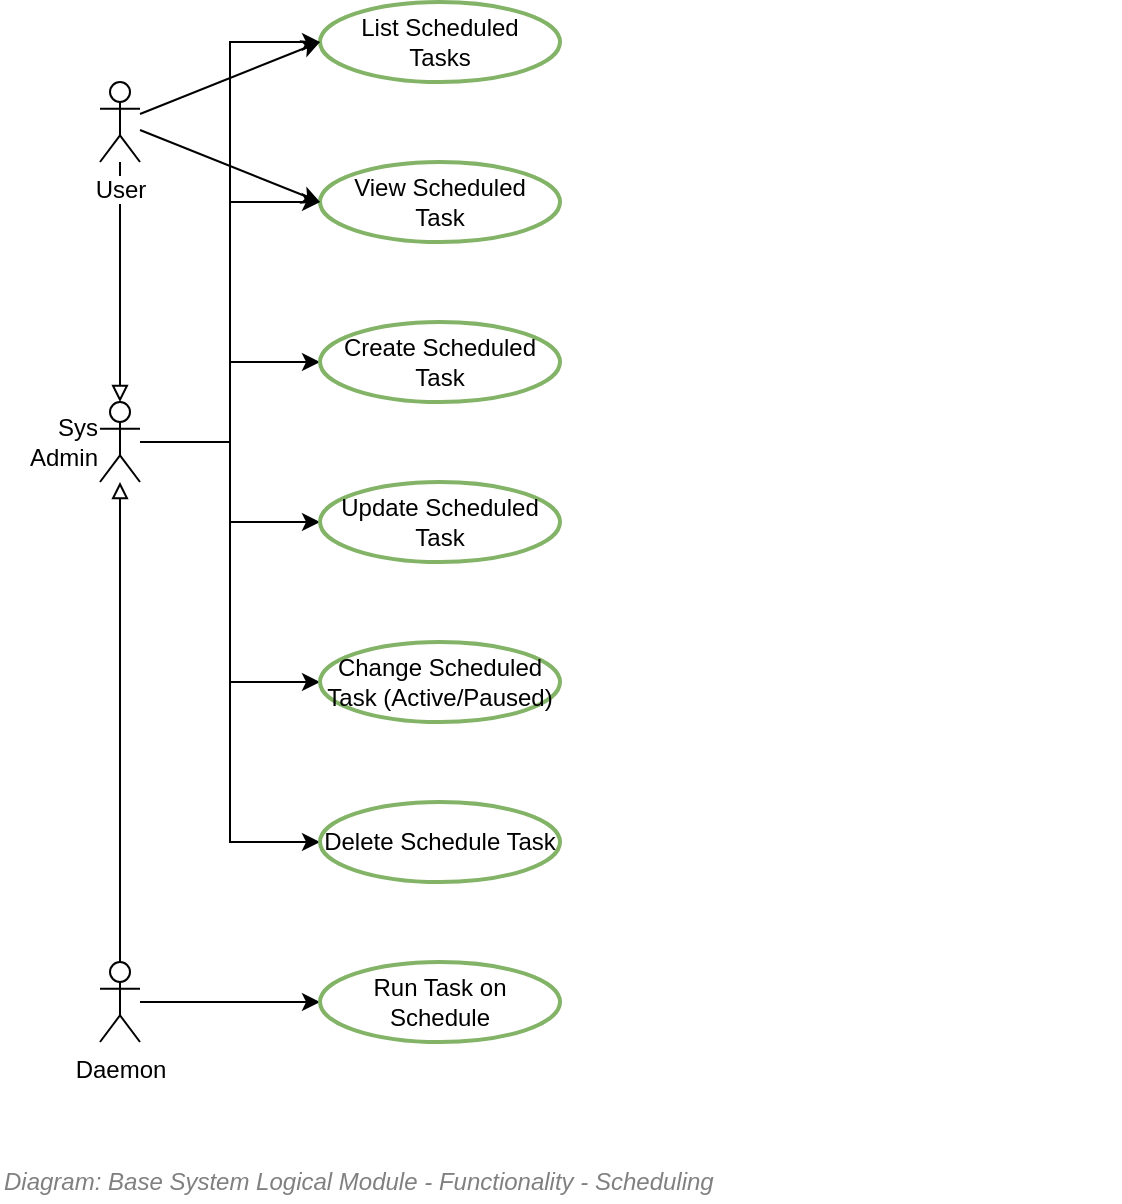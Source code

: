 <mxfile compressed="false" version="18.0.8" type="google">
  <diagram name="Functionality/System Logical Module/Scheduled Tasks" id="SOeO_8X5a3N5y0ZqyGSG">
    <mxGraphModel grid="1" page="1" gridSize="10" guides="1" tooltips="1" connect="1" arrows="1" fold="1" pageScale="1" pageWidth="827" pageHeight="1169" math="0" shadow="0">
      <root>
        <mxCell id="OM8NRhFuQUq9bNH01V5G-0" />
        <mxCell id="OM8NRhFuQUq9bNH01V5G-1" value="Diagram/Use Cases" parent="OM8NRhFuQUq9bNH01V5G-0" />
        <mxCell id="PXaz9dUa9yEy_tTSe90J-0" value="&lt;font style=&quot;font-size: 12px ; font-weight: normal&quot;&gt;&lt;i&gt;&lt;span style=&quot;font-size: 12px&quot;&gt;Diagram: Base System Logical Module -&amp;nbsp;&lt;/span&gt;&lt;span style=&quot;font-size: 12px&quot;&gt;Functionality -&amp;nbsp;&lt;/span&gt;Scheduling&lt;/i&gt;&lt;/font&gt;" style="text;strokeColor=none;fillColor=none;html=1;fontSize=12;fontStyle=1;verticalAlign=middle;align=left;shadow=0;glass=0;comic=0;opacity=30;fontColor=#808080;" vertex="1" parent="OM8NRhFuQUq9bNH01V5G-1">
          <mxGeometry x="120" y="700" width="520" height="20" as="geometry" />
        </mxCell>
        <mxCell id="42suX4OQcUf3UpnRtS2N-9" style="edgeStyle=orthogonalEdgeStyle;rounded=0;orthogonalLoop=1;jettySize=auto;html=1;entryX=0;entryY=0.5;entryDx=0;entryDy=0;strokeColor=#000000;strokeWidth=1;" edge="1" parent="OM8NRhFuQUq9bNH01V5G-1" source="42suX4OQcUf3UpnRtS2N-0" target="42suX4OQcUf3UpnRtS2N-1">
          <mxGeometry relative="1" as="geometry" />
        </mxCell>
        <mxCell id="42suX4OQcUf3UpnRtS2N-10" style="edgeStyle=orthogonalEdgeStyle;rounded=0;orthogonalLoop=1;jettySize=auto;html=1;entryX=0;entryY=0.5;entryDx=0;entryDy=0;strokeColor=#000000;strokeWidth=1;" edge="1" parent="OM8NRhFuQUq9bNH01V5G-1" source="42suX4OQcUf3UpnRtS2N-0" target="42suX4OQcUf3UpnRtS2N-2">
          <mxGeometry relative="1" as="geometry" />
        </mxCell>
        <mxCell id="42suX4OQcUf3UpnRtS2N-11" style="edgeStyle=orthogonalEdgeStyle;rounded=0;orthogonalLoop=1;jettySize=auto;html=1;entryX=0;entryY=0.5;entryDx=0;entryDy=0;strokeColor=#000000;strokeWidth=1;" edge="1" parent="OM8NRhFuQUq9bNH01V5G-1" source="42suX4OQcUf3UpnRtS2N-0" target="42suX4OQcUf3UpnRtS2N-3">
          <mxGeometry relative="1" as="geometry" />
        </mxCell>
        <mxCell id="42suX4OQcUf3UpnRtS2N-12" style="edgeStyle=orthogonalEdgeStyle;rounded=0;orthogonalLoop=1;jettySize=auto;html=1;entryX=0;entryY=0.5;entryDx=0;entryDy=0;strokeColor=#000000;strokeWidth=1;" edge="1" parent="OM8NRhFuQUq9bNH01V5G-1" source="42suX4OQcUf3UpnRtS2N-0" target="42suX4OQcUf3UpnRtS2N-4">
          <mxGeometry relative="1" as="geometry" />
        </mxCell>
        <mxCell id="42suX4OQcUf3UpnRtS2N-0" value="Sys&lt;br&gt;Admin" style="shape=umlActor;verticalLabelPosition=middle;labelBackgroundColor=#ffffff;verticalAlign=middle;html=1;comic=0;strokeColor=#000000;strokeWidth=1;fillColor=none;gradientColor=#ffffff;fontSize=12;align=right;labelPosition=left;" vertex="1" parent="OM8NRhFuQUq9bNH01V5G-1">
          <mxGeometry x="170" y="320" width="20" height="40" as="geometry" />
        </mxCell>
        <mxCell id="42suX4OQcUf3UpnRtS2N-1" value="Create Scheduled Task" style="ellipse;whiteSpace=wrap;html=1;comic=1;strokeColor=#82b366;strokeWidth=2;fontSize=12;align=center;fillColor=none;" vertex="1" parent="OM8NRhFuQUq9bNH01V5G-1">
          <mxGeometry x="280" y="280" width="120" height="40" as="geometry" />
        </mxCell>
        <mxCell id="42suX4OQcUf3UpnRtS2N-2" value="Update Scheduled Task" style="ellipse;whiteSpace=wrap;html=1;comic=1;strokeColor=#82b366;strokeWidth=2;fontSize=12;align=center;fillColor=none;" vertex="1" parent="OM8NRhFuQUq9bNH01V5G-1">
          <mxGeometry x="280" y="360" width="120" height="40" as="geometry" />
        </mxCell>
        <mxCell id="42suX4OQcUf3UpnRtS2N-3" value="Change Scheduled&lt;br&gt;Task (Active/Paused)" style="ellipse;whiteSpace=wrap;html=1;comic=1;strokeColor=#82b366;strokeWidth=2;fontSize=12;align=center;fillColor=none;" vertex="1" parent="OM8NRhFuQUq9bNH01V5G-1">
          <mxGeometry x="280" y="440" width="120" height="40" as="geometry" />
        </mxCell>
        <mxCell id="42suX4OQcUf3UpnRtS2N-4" value="Delete Schedule Task" style="ellipse;whiteSpace=wrap;html=1;comic=1;strokeColor=#82b366;strokeWidth=2;fontSize=12;align=center;fillColor=none;" vertex="1" parent="OM8NRhFuQUq9bNH01V5G-1">
          <mxGeometry x="280" y="520" width="120" height="40" as="geometry" />
        </mxCell>
        <mxCell id="42suX4OQcUf3UpnRtS2N-8" style="edgeStyle=orthogonalEdgeStyle;rounded=0;orthogonalLoop=1;jettySize=auto;html=1;entryX=0;entryY=0.5;entryDx=0;entryDy=0;strokeWidth=1;" edge="1" parent="OM8NRhFuQUq9bNH01V5G-1" source="42suX4OQcUf3UpnRtS2N-6" target="42suX4OQcUf3UpnRtS2N-7">
          <mxGeometry relative="1" as="geometry" />
        </mxCell>
        <mxCell id="42suX4OQcUf3UpnRtS2N-22" style="edgeStyle=none;rounded=0;orthogonalLoop=1;jettySize=auto;html=1;endArrow=block;endFill=0;strokeColor=#000000;strokeWidth=1;" edge="1" parent="OM8NRhFuQUq9bNH01V5G-1" source="42suX4OQcUf3UpnRtS2N-6" target="42suX4OQcUf3UpnRtS2N-0">
          <mxGeometry relative="1" as="geometry">
            <mxPoint x="140" y="400" as="targetPoint" />
          </mxGeometry>
        </mxCell>
        <mxCell id="42suX4OQcUf3UpnRtS2N-6" value="Daemon" style="shape=umlActor;verticalLabelPosition=bottom;labelBackgroundColor=#ffffff;verticalAlign=top;html=1;comic=0;strokeColor=#000000;strokeWidth=1;fillColor=none;gradientColor=#ffffff;fontSize=12;align=center;" vertex="1" parent="OM8NRhFuQUq9bNH01V5G-1">
          <mxGeometry x="170" y="600" width="20" height="40" as="geometry" />
        </mxCell>
        <mxCell id="42suX4OQcUf3UpnRtS2N-7" value="Run Task on Schedule" style="ellipse;whiteSpace=wrap;html=1;comic=1;strokeColor=#82b366;strokeWidth=2;fontSize=12;align=center;fillColor=none;" vertex="1" parent="OM8NRhFuQUq9bNH01V5G-1">
          <mxGeometry x="280" y="600" width="120" height="40" as="geometry" />
        </mxCell>
        <mxCell id="42suX4OQcUf3UpnRtS2N-13" value="View Scheduled&lt;br&gt;Task" style="ellipse;whiteSpace=wrap;html=1;comic=1;strokeColor=#82b366;strokeWidth=2;fontSize=12;align=center;fillColor=none;" vertex="1" parent="OM8NRhFuQUq9bNH01V5G-1">
          <mxGeometry x="280" y="200" width="120" height="40" as="geometry" />
        </mxCell>
        <mxCell id="42suX4OQcUf3UpnRtS2N-14" value="List Scheduled&lt;br&gt;Tasks" style="ellipse;whiteSpace=wrap;html=1;comic=1;strokeColor=#82b366;strokeWidth=2;fontSize=12;align=center;fillColor=none;" vertex="1" parent="OM8NRhFuQUq9bNH01V5G-1">
          <mxGeometry x="280" y="120" width="120" height="40" as="geometry" />
        </mxCell>
        <mxCell id="42suX4OQcUf3UpnRtS2N-16" style="rounded=0;orthogonalLoop=1;jettySize=auto;html=1;entryX=0;entryY=0.5;entryDx=0;entryDy=0;strokeColor=#000000;strokeWidth=1;" edge="1" parent="OM8NRhFuQUq9bNH01V5G-1" source="42suX4OQcUf3UpnRtS2N-15" target="42suX4OQcUf3UpnRtS2N-14">
          <mxGeometry relative="1" as="geometry" />
        </mxCell>
        <mxCell id="42suX4OQcUf3UpnRtS2N-17" style="rounded=0;orthogonalLoop=1;jettySize=auto;html=1;entryX=0;entryY=0.5;entryDx=0;entryDy=0;strokeColor=#000000;strokeWidth=1;" edge="1" parent="OM8NRhFuQUq9bNH01V5G-1" source="42suX4OQcUf3UpnRtS2N-15" target="42suX4OQcUf3UpnRtS2N-13">
          <mxGeometry relative="1" as="geometry" />
        </mxCell>
        <mxCell id="42suX4OQcUf3UpnRtS2N-21" style="edgeStyle=none;rounded=0;orthogonalLoop=1;jettySize=auto;html=1;entryX=0.5;entryY=0;entryDx=0;entryDy=0;entryPerimeter=0;strokeColor=#000000;strokeWidth=1;endArrow=block;endFill=0;" edge="1" parent="OM8NRhFuQUq9bNH01V5G-1" source="42suX4OQcUf3UpnRtS2N-15" target="42suX4OQcUf3UpnRtS2N-0">
          <mxGeometry relative="1" as="geometry" />
        </mxCell>
        <mxCell id="42suX4OQcUf3UpnRtS2N-15" value="User" style="shape=umlActor;verticalLabelPosition=bottom;labelBackgroundColor=#ffffff;verticalAlign=top;html=1;comic=0;strokeColor=#000000;strokeWidth=1;fillColor=none;gradientColor=#ffffff;fontSize=12;align=center;" vertex="1" parent="OM8NRhFuQUq9bNH01V5G-1">
          <mxGeometry x="170" y="160" width="20" height="40" as="geometry" />
        </mxCell>
        <mxCell id="42suX4OQcUf3UpnRtS2N-19" style="edgeStyle=orthogonalEdgeStyle;rounded=0;orthogonalLoop=1;jettySize=auto;html=1;entryX=0;entryY=0.5;entryDx=0;entryDy=0;strokeColor=#000000;strokeWidth=1;" edge="1" parent="OM8NRhFuQUq9bNH01V5G-1" source="42suX4OQcUf3UpnRtS2N-0" target="42suX4OQcUf3UpnRtS2N-13">
          <mxGeometry relative="1" as="geometry" />
        </mxCell>
        <mxCell id="42suX4OQcUf3UpnRtS2N-18" style="edgeStyle=orthogonalEdgeStyle;rounded=0;orthogonalLoop=1;jettySize=auto;html=1;entryX=0;entryY=0.5;entryDx=0;entryDy=0;strokeColor=#000000;strokeWidth=1;" edge="1" parent="OM8NRhFuQUq9bNH01V5G-1" source="42suX4OQcUf3UpnRtS2N-0" target="42suX4OQcUf3UpnRtS2N-14">
          <mxGeometry relative="1" as="geometry" />
        </mxCell>
        <mxCell id="OM8NRhFuQUq9bNH01V5G-2" value="Title/Diagram" parent="OM8NRhFuQUq9bNH01V5G-0" />
        <mxCell id="OM8NRhFuQUq9bNH01V5G-8" value="About" parent="OM8NRhFuQUq9bNH01V5G-0" />
        <UserObject label="" tooltip="" id="OM8NRhFuQUq9bNH01V5G-9">
          <mxCell style="shape=image;html=1;verticalAlign=top;verticalLabelPosition=bottom;labelBackgroundColor=#ffffff;imageAspect=0;aspect=fixed;image=https://cdn1.iconfinder.com/data/icons/hawcons/32/699014-icon-28-information-128.png;shadow=0;dashed=0;fontFamily=Helvetica;fontSize=12;fontColor=#000000;align=center;strokeColor=#000000;fillColor=#505050;dashPattern=1 1;" vertex="1" parent="OM8NRhFuQUq9bNH01V5G-8">
            <mxGeometry x="660" y="380" width="20" height="20" as="geometry" />
          </mxCell>
        </UserObject>
      </root>
    </mxGraphModel>
  </diagram>
</mxfile>
